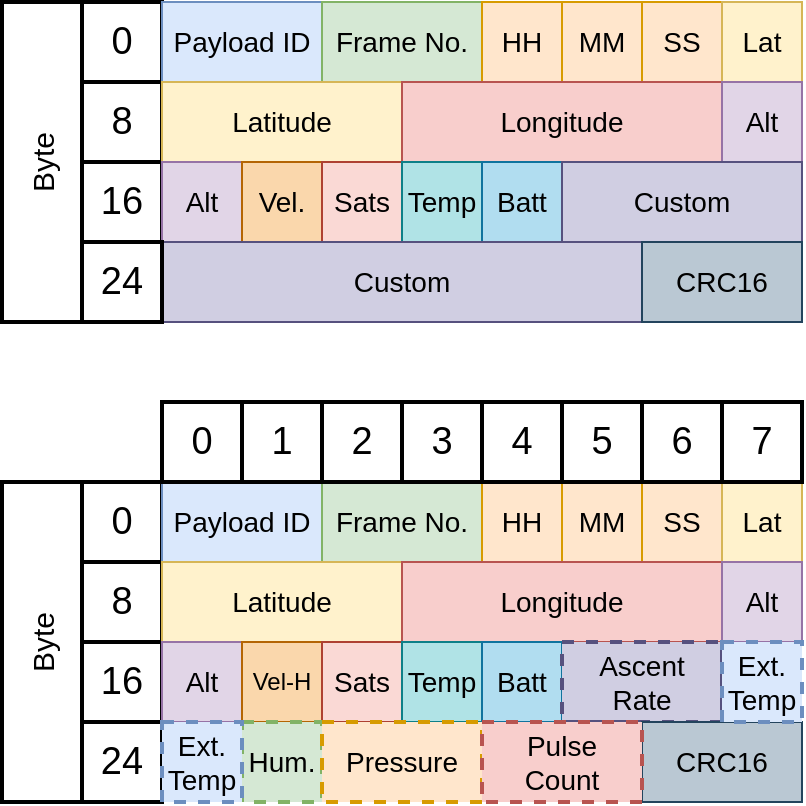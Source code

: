 <mxfile version="21.3.4" type="device">
  <diagram name="Page-1" id="9Tq_Rg6amuM9MWHMLjdR">
    <mxGraphModel dx="1022" dy="658" grid="0" gridSize="10" guides="1" tooltips="1" connect="1" arrows="1" fold="1" page="1" pageScale="1" pageWidth="850" pageHeight="1100" math="0" shadow="0">
      <root>
        <mxCell id="0" />
        <mxCell id="1" parent="0" />
        <mxCell id="HftDXYYa0DBVADGEEzue-1" value="&lt;font style=&quot;font-size: 19px;&quot;&gt;0&lt;/font&gt;" style="rounded=0;whiteSpace=wrap;html=1;strokeWidth=2;" vertex="1" parent="1">
          <mxGeometry x="120" y="160" width="40" height="40" as="geometry" />
        </mxCell>
        <mxCell id="HftDXYYa0DBVADGEEzue-3" value="&lt;span style=&quot;font-size: 19px;&quot;&gt;8&lt;/span&gt;" style="rounded=0;whiteSpace=wrap;html=1;strokeWidth=2;" vertex="1" parent="1">
          <mxGeometry x="120" y="200" width="40" height="40" as="geometry" />
        </mxCell>
        <mxCell id="HftDXYYa0DBVADGEEzue-4" value="&lt;font style=&quot;font-size: 19px;&quot;&gt;16&lt;br&gt;&lt;/font&gt;" style="rounded=0;whiteSpace=wrap;html=1;strokeWidth=2;" vertex="1" parent="1">
          <mxGeometry x="120" y="240" width="40" height="40" as="geometry" />
        </mxCell>
        <mxCell id="HftDXYYa0DBVADGEEzue-5" value="&lt;font style=&quot;font-size: 14px;&quot;&gt;Payload ID&lt;/font&gt;" style="rounded=0;whiteSpace=wrap;html=1;fillColor=#dae8fc;strokeColor=#6c8ebf;" vertex="1" parent="1">
          <mxGeometry x="160" y="160" width="80" height="40" as="geometry" />
        </mxCell>
        <mxCell id="HftDXYYa0DBVADGEEzue-7" value="&lt;font style=&quot;font-size: 14px;&quot;&gt;Frame No.&lt;/font&gt;" style="rounded=0;whiteSpace=wrap;html=1;fillColor=#d5e8d4;strokeColor=#82b366;" vertex="1" parent="1">
          <mxGeometry x="240" y="160" width="80" height="40" as="geometry" />
        </mxCell>
        <mxCell id="HftDXYYa0DBVADGEEzue-8" value="&lt;font style=&quot;font-size: 14px;&quot;&gt;HH&lt;/font&gt;" style="rounded=0;whiteSpace=wrap;html=1;fillColor=#ffe6cc;strokeColor=#d79b00;" vertex="1" parent="1">
          <mxGeometry x="320" y="160" width="40" height="40" as="geometry" />
        </mxCell>
        <mxCell id="HftDXYYa0DBVADGEEzue-9" value="&lt;font style=&quot;font-size: 14px;&quot;&gt;MM&lt;/font&gt;" style="rounded=0;whiteSpace=wrap;html=1;fillColor=#ffe6cc;strokeColor=#d79b00;" vertex="1" parent="1">
          <mxGeometry x="360" y="160" width="40" height="40" as="geometry" />
        </mxCell>
        <mxCell id="HftDXYYa0DBVADGEEzue-10" value="&lt;font style=&quot;font-size: 14px;&quot;&gt;SS&lt;/font&gt;" style="rounded=0;whiteSpace=wrap;html=1;fillColor=#ffe6cc;strokeColor=#d79b00;" vertex="1" parent="1">
          <mxGeometry x="400" y="160" width="40" height="40" as="geometry" />
        </mxCell>
        <mxCell id="HftDXYYa0DBVADGEEzue-11" value="&lt;font style=&quot;font-size: 14px;&quot;&gt;Lat&lt;/font&gt;" style="rounded=0;whiteSpace=wrap;html=1;fillColor=#fff2cc;strokeColor=#d6b656;" vertex="1" parent="1">
          <mxGeometry x="440" y="160" width="40" height="40" as="geometry" />
        </mxCell>
        <mxCell id="HftDXYYa0DBVADGEEzue-12" value="&lt;font style=&quot;font-size: 14px;&quot;&gt;Latitude&lt;/font&gt;" style="rounded=0;whiteSpace=wrap;html=1;fillColor=#fff2cc;strokeColor=#d6b656;" vertex="1" parent="1">
          <mxGeometry x="160" y="200" width="120" height="40" as="geometry" />
        </mxCell>
        <mxCell id="HftDXYYa0DBVADGEEzue-13" value="&lt;font style=&quot;font-size: 14px;&quot;&gt;Longitude&lt;/font&gt;" style="rounded=0;whiteSpace=wrap;html=1;fillColor=#f8cecc;strokeColor=#b85450;" vertex="1" parent="1">
          <mxGeometry x="280" y="200" width="160" height="40" as="geometry" />
        </mxCell>
        <mxCell id="HftDXYYa0DBVADGEEzue-14" value="&lt;font style=&quot;font-size: 14px;&quot;&gt;Alt&lt;/font&gt;" style="rounded=0;whiteSpace=wrap;html=1;fillColor=#e1d5e7;strokeColor=#9673a6;" vertex="1" parent="1">
          <mxGeometry x="440" y="200" width="40" height="40" as="geometry" />
        </mxCell>
        <mxCell id="HftDXYYa0DBVADGEEzue-15" value="&lt;font style=&quot;font-size: 14px;&quot;&gt;Alt&lt;/font&gt;" style="rounded=0;whiteSpace=wrap;html=1;fillColor=#e1d5e7;strokeColor=#9673a6;" vertex="1" parent="1">
          <mxGeometry x="160" y="240" width="40" height="40" as="geometry" />
        </mxCell>
        <mxCell id="HftDXYYa0DBVADGEEzue-16" value="&lt;font style=&quot;font-size: 14px;&quot;&gt;Vel.&lt;/font&gt;" style="rounded=0;whiteSpace=wrap;html=1;fillColor=#fad7ac;strokeColor=#b46504;" vertex="1" parent="1">
          <mxGeometry x="200" y="240" width="40" height="40" as="geometry" />
        </mxCell>
        <mxCell id="HftDXYYa0DBVADGEEzue-17" value="&lt;font style=&quot;font-size: 14px;&quot;&gt;Sats&lt;/font&gt;" style="rounded=0;whiteSpace=wrap;html=1;fillColor=#fad9d5;strokeColor=#ae4132;" vertex="1" parent="1">
          <mxGeometry x="240" y="240" width="40" height="40" as="geometry" />
        </mxCell>
        <mxCell id="HftDXYYa0DBVADGEEzue-18" value="&lt;font style=&quot;font-size: 14px;&quot;&gt;Temp&lt;/font&gt;" style="rounded=0;whiteSpace=wrap;html=1;fillColor=#b0e3e6;strokeColor=#0e8088;" vertex="1" parent="1">
          <mxGeometry x="280" y="240" width="40" height="40" as="geometry" />
        </mxCell>
        <mxCell id="HftDXYYa0DBVADGEEzue-19" value="&lt;font style=&quot;font-size: 14px;&quot;&gt;Batt&lt;/font&gt;" style="rounded=0;whiteSpace=wrap;html=1;fillColor=#b1ddf0;strokeColor=#10739e;" vertex="1" parent="1">
          <mxGeometry x="320" y="240" width="40" height="40" as="geometry" />
        </mxCell>
        <mxCell id="HftDXYYa0DBVADGEEzue-20" value="&lt;font style=&quot;font-size: 14px;&quot;&gt;Custom&lt;/font&gt;" style="rounded=0;whiteSpace=wrap;html=1;fillColor=#d0cee2;strokeColor=#56517e;" vertex="1" parent="1">
          <mxGeometry x="360" y="240" width="120" height="40" as="geometry" />
        </mxCell>
        <mxCell id="HftDXYYa0DBVADGEEzue-21" value="&lt;font style=&quot;font-size: 14px;&quot;&gt;Custom&lt;/font&gt;" style="rounded=0;whiteSpace=wrap;html=1;fillColor=#d0cee2;strokeColor=#56517e;" vertex="1" parent="1">
          <mxGeometry x="160" y="280" width="240" height="40" as="geometry" />
        </mxCell>
        <mxCell id="HftDXYYa0DBVADGEEzue-22" value="&lt;font style=&quot;font-size: 14px;&quot;&gt;CRC16&lt;/font&gt;" style="rounded=0;whiteSpace=wrap;html=1;fillColor=#bac8d3;strokeColor=#23445d;" vertex="1" parent="1">
          <mxGeometry x="400" y="280" width="80" height="40" as="geometry" />
        </mxCell>
        <mxCell id="HftDXYYa0DBVADGEEzue-23" value="&lt;font style=&quot;font-size: 19px;&quot;&gt;24&lt;br&gt;&lt;/font&gt;" style="rounded=0;whiteSpace=wrap;html=1;strokeWidth=2;" vertex="1" parent="1">
          <mxGeometry x="120" y="280" width="40" height="40" as="geometry" />
        </mxCell>
        <mxCell id="HftDXYYa0DBVADGEEzue-24" value="&lt;font style=&quot;font-size: 15px;&quot;&gt;Byte&lt;/font&gt;" style="rounded=0;whiteSpace=wrap;html=1;strokeWidth=2;rotation=-90;" vertex="1" parent="1">
          <mxGeometry x="20" y="220" width="160" height="40" as="geometry" />
        </mxCell>
        <mxCell id="HftDXYYa0DBVADGEEzue-25" value="&lt;font style=&quot;font-size: 19px;&quot;&gt;0&lt;/font&gt;" style="rounded=0;whiteSpace=wrap;html=1;strokeWidth=2;" vertex="1" parent="1">
          <mxGeometry x="120" y="400" width="40" height="40" as="geometry" />
        </mxCell>
        <mxCell id="HftDXYYa0DBVADGEEzue-26" value="&lt;span style=&quot;font-size: 19px;&quot;&gt;8&lt;/span&gt;" style="rounded=0;whiteSpace=wrap;html=1;strokeWidth=2;" vertex="1" parent="1">
          <mxGeometry x="120" y="440" width="40" height="40" as="geometry" />
        </mxCell>
        <mxCell id="HftDXYYa0DBVADGEEzue-27" value="&lt;font style=&quot;font-size: 19px;&quot;&gt;16&lt;br&gt;&lt;/font&gt;" style="rounded=0;whiteSpace=wrap;html=1;strokeWidth=2;" vertex="1" parent="1">
          <mxGeometry x="120" y="480" width="40" height="40" as="geometry" />
        </mxCell>
        <mxCell id="HftDXYYa0DBVADGEEzue-28" value="&lt;font style=&quot;font-size: 14px;&quot;&gt;Payload ID&lt;/font&gt;" style="rounded=0;whiteSpace=wrap;html=1;fillColor=#dae8fc;strokeColor=#6c8ebf;" vertex="1" parent="1">
          <mxGeometry x="160" y="400" width="80" height="40" as="geometry" />
        </mxCell>
        <mxCell id="HftDXYYa0DBVADGEEzue-29" value="&lt;font style=&quot;font-size: 14px;&quot;&gt;Frame No.&lt;/font&gt;" style="rounded=0;whiteSpace=wrap;html=1;fillColor=#d5e8d4;strokeColor=#82b366;" vertex="1" parent="1">
          <mxGeometry x="240" y="400" width="80" height="40" as="geometry" />
        </mxCell>
        <mxCell id="HftDXYYa0DBVADGEEzue-30" value="&lt;font style=&quot;font-size: 14px;&quot;&gt;HH&lt;/font&gt;" style="rounded=0;whiteSpace=wrap;html=1;fillColor=#ffe6cc;strokeColor=#d79b00;" vertex="1" parent="1">
          <mxGeometry x="320" y="400" width="40" height="40" as="geometry" />
        </mxCell>
        <mxCell id="HftDXYYa0DBVADGEEzue-31" value="&lt;font style=&quot;font-size: 14px;&quot;&gt;MM&lt;/font&gt;" style="rounded=0;whiteSpace=wrap;html=1;fillColor=#ffe6cc;strokeColor=#d79b00;" vertex="1" parent="1">
          <mxGeometry x="360" y="400" width="40" height="40" as="geometry" />
        </mxCell>
        <mxCell id="HftDXYYa0DBVADGEEzue-32" value="&lt;font style=&quot;font-size: 14px;&quot;&gt;SS&lt;/font&gt;" style="rounded=0;whiteSpace=wrap;html=1;fillColor=#ffe6cc;strokeColor=#d79b00;" vertex="1" parent="1">
          <mxGeometry x="400" y="400" width="40" height="40" as="geometry" />
        </mxCell>
        <mxCell id="HftDXYYa0DBVADGEEzue-33" value="&lt;font style=&quot;font-size: 14px;&quot;&gt;Lat&lt;/font&gt;" style="rounded=0;whiteSpace=wrap;html=1;fillColor=#fff2cc;strokeColor=#d6b656;" vertex="1" parent="1">
          <mxGeometry x="440" y="400" width="40" height="40" as="geometry" />
        </mxCell>
        <mxCell id="HftDXYYa0DBVADGEEzue-34" value="&lt;font style=&quot;font-size: 14px;&quot;&gt;Latitude&lt;/font&gt;" style="rounded=0;whiteSpace=wrap;html=1;fillColor=#fff2cc;strokeColor=#d6b656;" vertex="1" parent="1">
          <mxGeometry x="160" y="440" width="120" height="40" as="geometry" />
        </mxCell>
        <mxCell id="HftDXYYa0DBVADGEEzue-35" value="&lt;font style=&quot;font-size: 14px;&quot;&gt;Longitude&lt;/font&gt;" style="rounded=0;whiteSpace=wrap;html=1;fillColor=#f8cecc;strokeColor=#b85450;" vertex="1" parent="1">
          <mxGeometry x="280" y="440" width="160" height="40" as="geometry" />
        </mxCell>
        <mxCell id="HftDXYYa0DBVADGEEzue-36" value="&lt;font style=&quot;font-size: 14px;&quot;&gt;Alt&lt;/font&gt;" style="rounded=0;whiteSpace=wrap;html=1;fillColor=#e1d5e7;strokeColor=#9673a6;" vertex="1" parent="1">
          <mxGeometry x="440" y="440" width="40" height="40" as="geometry" />
        </mxCell>
        <mxCell id="HftDXYYa0DBVADGEEzue-37" value="&lt;font style=&quot;font-size: 14px;&quot;&gt;Alt&lt;/font&gt;" style="rounded=0;whiteSpace=wrap;html=1;fillColor=#e1d5e7;strokeColor=#9673a6;" vertex="1" parent="1">
          <mxGeometry x="160" y="480" width="40" height="40" as="geometry" />
        </mxCell>
        <mxCell id="HftDXYYa0DBVADGEEzue-38" value="Vel-H" style="rounded=0;whiteSpace=wrap;html=1;fillColor=#fad7ac;strokeColor=#b46504;" vertex="1" parent="1">
          <mxGeometry x="200" y="480" width="40" height="40" as="geometry" />
        </mxCell>
        <mxCell id="HftDXYYa0DBVADGEEzue-39" value="&lt;font style=&quot;font-size: 14px;&quot;&gt;Sats&lt;/font&gt;" style="rounded=0;whiteSpace=wrap;html=1;fillColor=#fad9d5;strokeColor=#ae4132;" vertex="1" parent="1">
          <mxGeometry x="240" y="480" width="40" height="40" as="geometry" />
        </mxCell>
        <mxCell id="HftDXYYa0DBVADGEEzue-40" value="&lt;font style=&quot;font-size: 14px;&quot;&gt;Temp&lt;/font&gt;" style="rounded=0;whiteSpace=wrap;html=1;fillColor=#b0e3e6;strokeColor=#0e8088;" vertex="1" parent="1">
          <mxGeometry x="280" y="480" width="40" height="40" as="geometry" />
        </mxCell>
        <mxCell id="HftDXYYa0DBVADGEEzue-41" value="&lt;font style=&quot;font-size: 14px;&quot;&gt;Batt&lt;/font&gt;" style="rounded=0;whiteSpace=wrap;html=1;fillColor=#b1ddf0;strokeColor=#10739e;" vertex="1" parent="1">
          <mxGeometry x="320" y="480" width="40" height="40" as="geometry" />
        </mxCell>
        <mxCell id="HftDXYYa0DBVADGEEzue-42" value="&lt;font style=&quot;font-size: 14px;&quot;&gt;Ascent&lt;br&gt;Rate&lt;br&gt;&lt;/font&gt;" style="rounded=0;whiteSpace=wrap;html=1;fillColor=#d0cee2;strokeColor=#56517e;strokeWidth=2;dashed=1;" vertex="1" parent="1">
          <mxGeometry x="360" y="480" width="80" height="40" as="geometry" />
        </mxCell>
        <mxCell id="HftDXYYa0DBVADGEEzue-44" value="&lt;font style=&quot;font-size: 14px;&quot;&gt;CRC16&lt;/font&gt;" style="rounded=0;whiteSpace=wrap;html=1;fillColor=#bac8d3;strokeColor=#23445d;" vertex="1" parent="1">
          <mxGeometry x="400" y="520" width="80" height="40" as="geometry" />
        </mxCell>
        <mxCell id="HftDXYYa0DBVADGEEzue-45" value="&lt;font style=&quot;font-size: 19px;&quot;&gt;24&lt;br&gt;&lt;/font&gt;" style="rounded=0;whiteSpace=wrap;html=1;strokeWidth=2;" vertex="1" parent="1">
          <mxGeometry x="120" y="520" width="40" height="40" as="geometry" />
        </mxCell>
        <mxCell id="HftDXYYa0DBVADGEEzue-46" value="&lt;font style=&quot;font-size: 15px;&quot;&gt;Byte&lt;/font&gt;" style="rounded=0;whiteSpace=wrap;html=1;strokeWidth=2;rotation=-90;" vertex="1" parent="1">
          <mxGeometry x="20" y="460" width="160" height="40" as="geometry" />
        </mxCell>
        <mxCell id="HftDXYYa0DBVADGEEzue-47" value="&lt;font style=&quot;font-size: 14px;&quot;&gt;Ext.&lt;br&gt;Temp&lt;/font&gt;" style="rounded=0;whiteSpace=wrap;html=1;fillColor=#dae8fc;strokeColor=#6c8ebf;strokeWidth=2;dashed=1;" vertex="1" parent="1">
          <mxGeometry x="440" y="480" width="40" height="40" as="geometry" />
        </mxCell>
        <mxCell id="HftDXYYa0DBVADGEEzue-50" value="&lt;span style=&quot;font-size: 14px;&quot;&gt;Hum.&lt;/span&gt;" style="rounded=0;whiteSpace=wrap;html=1;fillColor=#d5e8d4;strokeColor=#82b366;strokeWidth=2;dashed=1;" vertex="1" parent="1">
          <mxGeometry x="200" y="520" width="40" height="40" as="geometry" />
        </mxCell>
        <mxCell id="HftDXYYa0DBVADGEEzue-51" value="&lt;span style=&quot;font-size: 14px;&quot;&gt;Pressure&lt;/span&gt;" style="rounded=0;whiteSpace=wrap;html=1;fillColor=#ffe6cc;strokeColor=#d79b00;strokeWidth=2;dashed=1;" vertex="1" parent="1">
          <mxGeometry x="240" y="520" width="80" height="40" as="geometry" />
        </mxCell>
        <mxCell id="HftDXYYa0DBVADGEEzue-52" value="&lt;span style=&quot;font-size: 14px;&quot;&gt;Pulse &lt;br&gt;Count&lt;/span&gt;" style="rounded=0;whiteSpace=wrap;html=1;fillColor=#f8cecc;strokeColor=#b85450;strokeWidth=2;dashed=1;" vertex="1" parent="1">
          <mxGeometry x="320" y="520" width="80" height="40" as="geometry" />
        </mxCell>
        <mxCell id="HftDXYYa0DBVADGEEzue-53" value="&lt;font style=&quot;font-size: 19px;&quot;&gt;0&lt;/font&gt;" style="rounded=0;whiteSpace=wrap;html=1;strokeWidth=2;" vertex="1" parent="1">
          <mxGeometry x="160" y="360" width="40" height="40" as="geometry" />
        </mxCell>
        <mxCell id="HftDXYYa0DBVADGEEzue-54" value="&lt;font style=&quot;font-size: 19px;&quot;&gt;1&lt;/font&gt;" style="rounded=0;whiteSpace=wrap;html=1;strokeWidth=2;" vertex="1" parent="1">
          <mxGeometry x="200" y="360" width="40" height="40" as="geometry" />
        </mxCell>
        <mxCell id="HftDXYYa0DBVADGEEzue-55" value="&lt;font style=&quot;font-size: 19px;&quot;&gt;2&lt;/font&gt;" style="rounded=0;whiteSpace=wrap;html=1;strokeWidth=2;" vertex="1" parent="1">
          <mxGeometry x="240" y="360" width="40" height="40" as="geometry" />
        </mxCell>
        <mxCell id="HftDXYYa0DBVADGEEzue-56" value="&lt;font style=&quot;font-size: 19px;&quot;&gt;3&lt;/font&gt;" style="rounded=0;whiteSpace=wrap;html=1;strokeWidth=2;" vertex="1" parent="1">
          <mxGeometry x="280" y="360" width="40" height="40" as="geometry" />
        </mxCell>
        <mxCell id="HftDXYYa0DBVADGEEzue-57" value="&lt;font style=&quot;font-size: 19px;&quot;&gt;4&lt;/font&gt;" style="rounded=0;whiteSpace=wrap;html=1;strokeWidth=2;" vertex="1" parent="1">
          <mxGeometry x="320" y="360" width="40" height="40" as="geometry" />
        </mxCell>
        <mxCell id="HftDXYYa0DBVADGEEzue-58" value="&lt;font style=&quot;font-size: 19px;&quot;&gt;5&lt;/font&gt;" style="rounded=0;whiteSpace=wrap;html=1;strokeWidth=2;" vertex="1" parent="1">
          <mxGeometry x="360" y="360" width="40" height="40" as="geometry" />
        </mxCell>
        <mxCell id="HftDXYYa0DBVADGEEzue-59" value="&lt;font style=&quot;font-size: 19px;&quot;&gt;6&lt;/font&gt;" style="rounded=0;whiteSpace=wrap;html=1;strokeWidth=2;" vertex="1" parent="1">
          <mxGeometry x="400" y="360" width="40" height="40" as="geometry" />
        </mxCell>
        <mxCell id="HftDXYYa0DBVADGEEzue-60" value="&lt;font style=&quot;font-size: 19px;&quot;&gt;7&lt;/font&gt;" style="rounded=0;whiteSpace=wrap;html=1;strokeWidth=2;" vertex="1" parent="1">
          <mxGeometry x="440" y="360" width="40" height="40" as="geometry" />
        </mxCell>
        <mxCell id="HftDXYYa0DBVADGEEzue-61" value="&lt;font style=&quot;font-size: 14px;&quot;&gt;Ext.&lt;br&gt;Temp&lt;/font&gt;" style="rounded=0;whiteSpace=wrap;html=1;fillColor=#dae8fc;strokeColor=#6c8ebf;strokeWidth=2;dashed=1;" vertex="1" parent="1">
          <mxGeometry x="160" y="520" width="40" height="40" as="geometry" />
        </mxCell>
      </root>
    </mxGraphModel>
  </diagram>
</mxfile>
